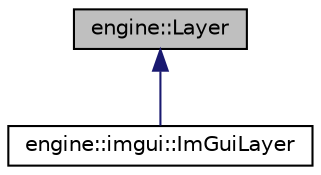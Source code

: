 digraph "engine::Layer"
{
  edge [fontname="Helvetica",fontsize="10",labelfontname="Helvetica",labelfontsize="10"];
  node [fontname="Helvetica",fontsize="10",shape=record];
  Node0 [label="engine::Layer",height=0.2,width=0.4,color="black", fillcolor="grey75", style="filled", fontcolor="black"];
  Node0 -> Node1 [dir="back",color="midnightblue",fontsize="10",style="solid",fontname="Helvetica"];
  Node1 [label="engine::imgui::ImGuiLayer",height=0.2,width=0.4,color="black", fillcolor="white", style="filled",URL="$classengine_1_1imgui_1_1ImGuiLayer.html"];
}

